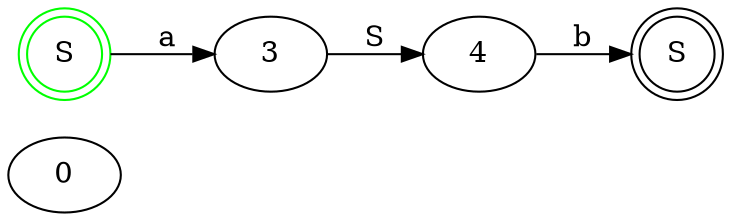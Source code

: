 digraph g
{
0; 1; 2; 3; 4;
rankdir = LR
1[label="S", shape="doublecircle", color="green"];
2[label="S",shape="doublecircle"];

1 -> 3[label = "a"];
3 -> 4[label = "S"];
4 -> 2[label = "b"];
}